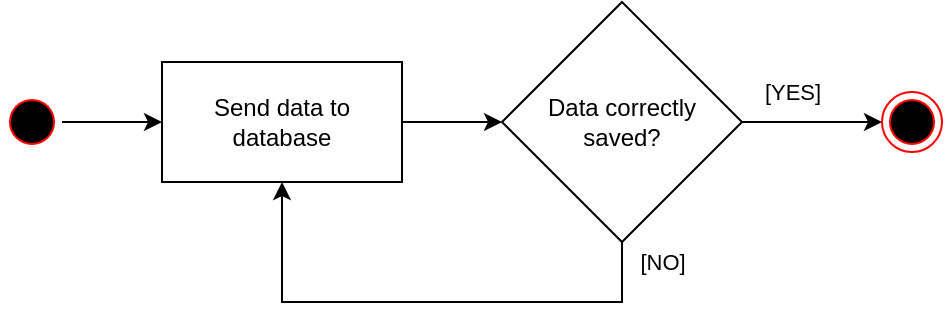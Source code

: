 <mxfile version="15.7.3" type="device"><diagram id="TEx3UZvfeen1V4EnL_ds" name="Pagina-1"><mxGraphModel dx="1102" dy="875" grid="1" gridSize="10" guides="1" tooltips="1" connect="1" arrows="1" fold="1" page="1" pageScale="1" pageWidth="2336" pageHeight="1654" math="0" shadow="0"><root><mxCell id="0"/><mxCell id="1" parent="0"/><mxCell id="_eeq46wHARyGreQ3_Sbi-1" value="" style="edgeStyle=orthogonalEdgeStyle;rounded=0;orthogonalLoop=1;jettySize=auto;html=1;" edge="1" parent="1" source="89FKyo4nO2U7r55Wx7xn-2" target="89FKyo4nO2U7r55Wx7xn-9"><mxGeometry relative="1" as="geometry"/></mxCell><mxCell id="89FKyo4nO2U7r55Wx7xn-2" value="" style="ellipse;html=1;shape=startState;fillColor=#000000;strokeColor=#ff0000;" parent="1" vertex="1"><mxGeometry x="70" y="115" width="30" height="30" as="geometry"/></mxCell><mxCell id="89FKyo4nO2U7r55Wx7xn-3" value="" style="ellipse;html=1;shape=endState;fillColor=#000000;strokeColor=#ff0000;" parent="1" vertex="1"><mxGeometry x="510" y="115" width="30" height="30" as="geometry"/></mxCell><mxCell id="89FKyo4nO2U7r55Wx7xn-4" value="Data correctly &lt;br&gt;saved?" style="rhombus;whiteSpace=wrap;html=1;" parent="1" vertex="1"><mxGeometry x="320" y="70" width="120" height="120" as="geometry"/></mxCell><mxCell id="89FKyo4nO2U7r55Wx7xn-5" value="" style="endArrow=classic;html=1;rounded=0;exitX=1;exitY=0.5;exitDx=0;exitDy=0;entryX=0;entryY=0.5;entryDx=0;entryDy=0;" parent="1" source="89FKyo4nO2U7r55Wx7xn-4" edge="1" target="89FKyo4nO2U7r55Wx7xn-3"><mxGeometry relative="1" as="geometry"><mxPoint x="510" y="255" as="sourcePoint"/><mxPoint x="520" y="130" as="targetPoint"/></mxGeometry></mxCell><mxCell id="89FKyo4nO2U7r55Wx7xn-6" value="[YES]" style="edgeLabel;resizable=0;html=1;align=center;verticalAlign=middle;" parent="89FKyo4nO2U7r55Wx7xn-5" connectable="0" vertex="1"><mxGeometry relative="1" as="geometry"><mxPoint x="-10" y="-15" as="offset"/></mxGeometry></mxCell><mxCell id="_eeq46wHARyGreQ3_Sbi-3" value="" style="edgeStyle=orthogonalEdgeStyle;rounded=0;orthogonalLoop=1;jettySize=auto;html=1;" edge="1" parent="1" source="89FKyo4nO2U7r55Wx7xn-9" target="89FKyo4nO2U7r55Wx7xn-4"><mxGeometry relative="1" as="geometry"/></mxCell><mxCell id="89FKyo4nO2U7r55Wx7xn-9" value="Send data to database" style="rounded=0;whiteSpace=wrap;html=1;" parent="1" vertex="1"><mxGeometry x="150" y="100" width="120" height="60" as="geometry"/></mxCell><mxCell id="89FKyo4nO2U7r55Wx7xn-14" value="" style="endArrow=classic;html=1;rounded=0;exitX=0.5;exitY=1;exitDx=0;exitDy=0;entryX=0.5;entryY=1;entryDx=0;entryDy=0;" parent="1" source="89FKyo4nO2U7r55Wx7xn-4" edge="1" target="89FKyo4nO2U7r55Wx7xn-9"><mxGeometry relative="1" as="geometry"><mxPoint x="370" y="250" as="sourcePoint"/><mxPoint x="380" y="250" as="targetPoint"/><Array as="points"><mxPoint x="380" y="220"/><mxPoint x="210" y="220"/></Array></mxGeometry></mxCell><mxCell id="89FKyo4nO2U7r55Wx7xn-15" value="[NO]" style="edgeLabel;resizable=0;html=1;align=center;verticalAlign=middle;" parent="89FKyo4nO2U7r55Wx7xn-14" connectable="0" vertex="1"><mxGeometry relative="1" as="geometry"><mxPoint x="120" y="-20" as="offset"/></mxGeometry></mxCell></root></mxGraphModel></diagram></mxfile>